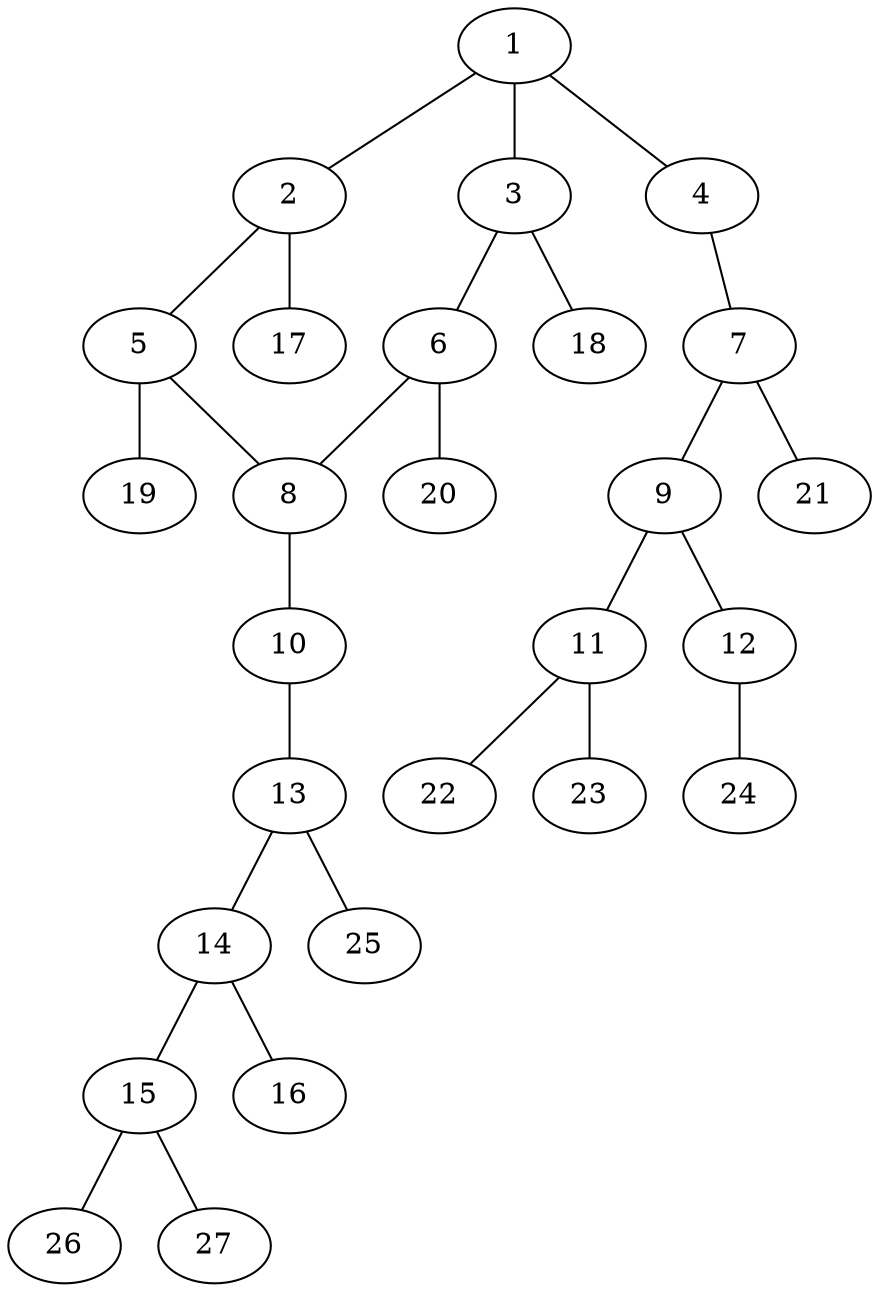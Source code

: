 graph molecule_1518 {
	1	 [chem=C];
	2	 [chem=C];
	1 -- 2	 [valence=1];
	3	 [chem=C];
	1 -- 3	 [valence=1];
	4	 [chem=N];
	1 -- 4	 [valence=2];
	5	 [chem=C];
	2 -- 5	 [valence=2];
	17	 [chem=H];
	2 -- 17	 [valence=1];
	6	 [chem=C];
	3 -- 6	 [valence=2];
	18	 [chem=H];
	3 -- 18	 [valence=1];
	7	 [chem=N];
	4 -- 7	 [valence=1];
	8	 [chem=C];
	5 -- 8	 [valence=1];
	19	 [chem=H];
	5 -- 19	 [valence=1];
	6 -- 8	 [valence=1];
	20	 [chem=H];
	6 -- 20	 [valence=1];
	9	 [chem=C];
	7 -- 9	 [valence=1];
	21	 [chem=H];
	7 -- 21	 [valence=1];
	10	 [chem=N];
	8 -- 10	 [valence=2];
	11	 [chem=N];
	9 -- 11	 [valence=1];
	12	 [chem=N];
	9 -- 12	 [valence=2];
	13	 [chem=N];
	10 -- 13	 [valence=1];
	22	 [chem=H];
	11 -- 22	 [valence=1];
	23	 [chem=H];
	11 -- 23	 [valence=1];
	24	 [chem=H];
	12 -- 24	 [valence=1];
	14	 [chem=C];
	13 -- 14	 [valence=1];
	25	 [chem=H];
	13 -- 25	 [valence=1];
	15	 [chem=N];
	14 -- 15	 [valence=1];
	16	 [chem=S];
	14 -- 16	 [valence=2];
	26	 [chem=H];
	15 -- 26	 [valence=1];
	27	 [chem=H];
	15 -- 27	 [valence=1];
}

